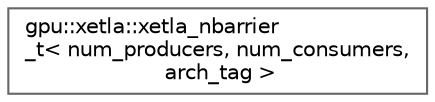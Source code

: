 digraph "Graphical Class Hierarchy"
{
 // LATEX_PDF_SIZE
  bgcolor="transparent";
  edge [fontname=Helvetica,fontsize=10,labelfontname=Helvetica,labelfontsize=10];
  node [fontname=Helvetica,fontsize=10,shape=box,height=0.2,width=0.4];
  rankdir="LR";
  Node0 [id="Node000000",label="gpu::xetla::xetla_nbarrier\l_t\< num_producers, num_consumers,\l arch_tag \>",height=0.2,width=0.4,color="grey40", fillcolor="white", style="filled",URL="$structgpu_1_1xetla_1_1xetla__nbarrier__t.html",tooltip="xetla nbarrier definition API."];
}
